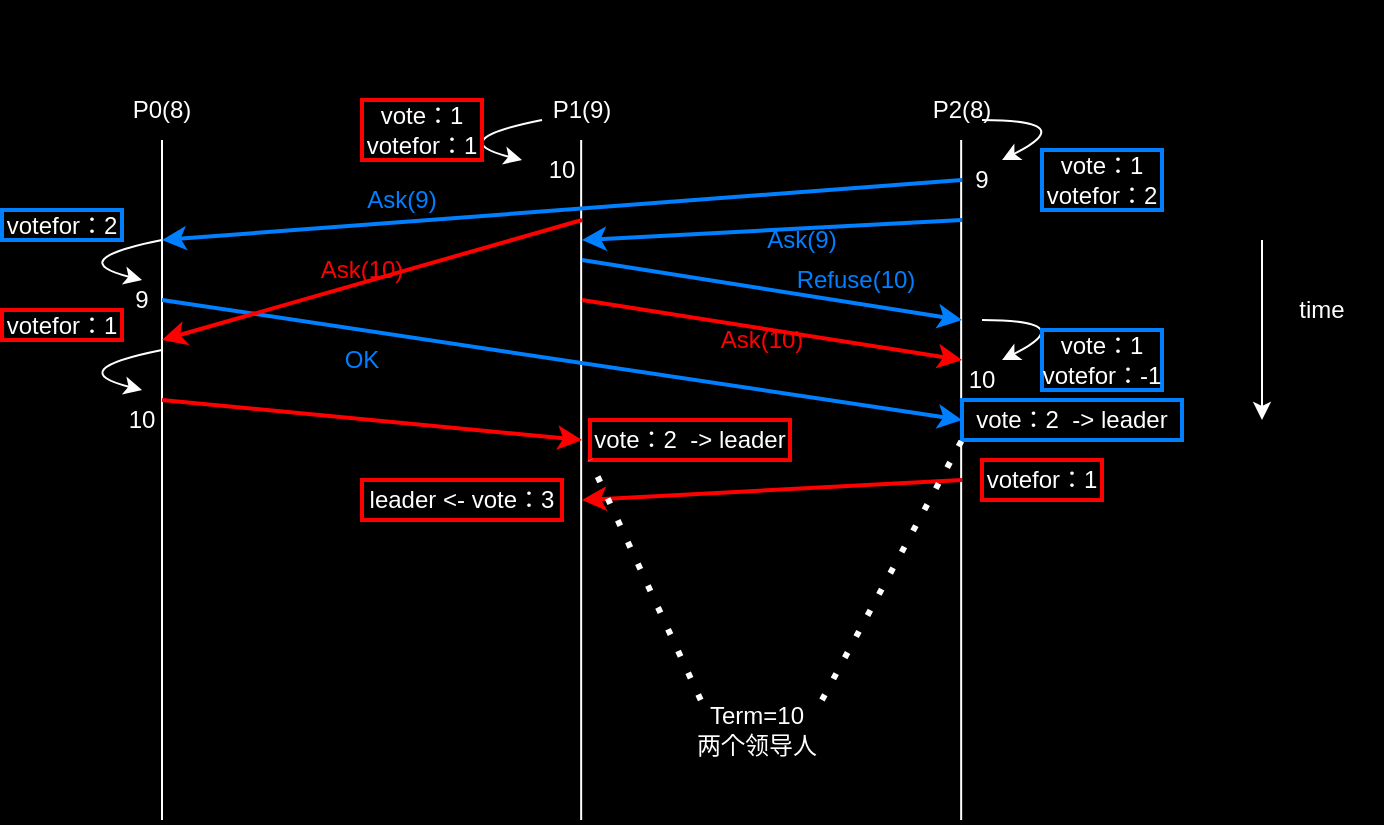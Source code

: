 <mxfile version="24.6.5" type="device">
  <diagram name="第 1 页" id="4YTSE4eZ45W9N5K_TEpb">
    <mxGraphModel dx="978" dy="526" grid="0" gridSize="10" guides="1" tooltips="1" connect="1" arrows="1" fold="1" page="1" pageScale="1" pageWidth="827" pageHeight="1169" background="#000000" math="0" shadow="0">
      <root>
        <mxCell id="0" />
        <mxCell id="1" parent="0" />
        <mxCell id="NGMO3P1ZQN5WQwCmuiat-1" value="Text" style="text;html=1;align=center;verticalAlign=middle;whiteSpace=wrap;rounded=0;" parent="1" vertex="1">
          <mxGeometry x="70" y="40" width="60" height="30" as="geometry" />
        </mxCell>
        <mxCell id="8ZOh0PptQuqyN855rmt1-1" value="&lt;font color=&quot;#ffffff&quot;&gt;P0(8)&lt;/font&gt;" style="text;html=1;align=center;verticalAlign=middle;whiteSpace=wrap;rounded=0;" vertex="1" parent="1">
          <mxGeometry x="70" y="80" width="60" height="30" as="geometry" />
        </mxCell>
        <mxCell id="8ZOh0PptQuqyN855rmt1-2" value="&lt;font color=&quot;#ffffff&quot;&gt;P1(9)&lt;/font&gt;" style="text;html=1;align=center;verticalAlign=middle;whiteSpace=wrap;rounded=0;" vertex="1" parent="1">
          <mxGeometry x="280" y="80" width="60" height="30" as="geometry" />
        </mxCell>
        <mxCell id="8ZOh0PptQuqyN855rmt1-3" value="&lt;font color=&quot;#ffffff&quot;&gt;P2(8)&lt;/font&gt;" style="text;html=1;align=center;verticalAlign=middle;whiteSpace=wrap;rounded=0;" vertex="1" parent="1">
          <mxGeometry x="470" y="80" width="60" height="30" as="geometry" />
        </mxCell>
        <mxCell id="8ZOh0PptQuqyN855rmt1-4" value="" style="endArrow=classic;html=1;rounded=0;strokeColor=#FFFFFF;" edge="1" parent="1">
          <mxGeometry width="50" height="50" relative="1" as="geometry">
            <mxPoint x="650" y="160" as="sourcePoint" />
            <mxPoint x="650" y="250" as="targetPoint" />
          </mxGeometry>
        </mxCell>
        <mxCell id="8ZOh0PptQuqyN855rmt1-6" value="&lt;font color=&quot;#ffffff&quot;&gt;time&lt;/font&gt;" style="text;html=1;align=center;verticalAlign=middle;whiteSpace=wrap;rounded=0;" vertex="1" parent="1">
          <mxGeometry x="650" y="180" width="60" height="30" as="geometry" />
        </mxCell>
        <mxCell id="8ZOh0PptQuqyN855rmt1-7" value="" style="endArrow=none;html=1;rounded=0;strokeColor=#FFFFFF;" edge="1" parent="1">
          <mxGeometry width="50" height="50" relative="1" as="geometry">
            <mxPoint x="100" y="450" as="sourcePoint" />
            <mxPoint x="100" y="110" as="targetPoint" />
          </mxGeometry>
        </mxCell>
        <mxCell id="8ZOh0PptQuqyN855rmt1-8" value="" style="endArrow=none;html=1;rounded=0;strokeColor=#FFFFFF;" edge="1" parent="1">
          <mxGeometry width="50" height="50" relative="1" as="geometry">
            <mxPoint x="309.58" y="450" as="sourcePoint" />
            <mxPoint x="309.58" y="110" as="targetPoint" />
          </mxGeometry>
        </mxCell>
        <mxCell id="8ZOh0PptQuqyN855rmt1-9" value="" style="endArrow=none;html=1;rounded=0;strokeColor=#FFFFFF;" edge="1" parent="1">
          <mxGeometry width="50" height="50" relative="1" as="geometry">
            <mxPoint x="499.58" y="450" as="sourcePoint" />
            <mxPoint x="499.58" y="110" as="targetPoint" />
          </mxGeometry>
        </mxCell>
        <mxCell id="8ZOh0PptQuqyN855rmt1-10" value="" style="curved=1;endArrow=classic;html=1;rounded=0;strokeColor=#FFFFFF;" edge="1" parent="1">
          <mxGeometry width="50" height="50" relative="1" as="geometry">
            <mxPoint x="510" y="100" as="sourcePoint" />
            <mxPoint x="520" y="120" as="targetPoint" />
            <Array as="points">
              <mxPoint x="560" y="100" />
            </Array>
          </mxGeometry>
        </mxCell>
        <mxCell id="8ZOh0PptQuqyN855rmt1-11" value="&lt;font color=&quot;#ffffff&quot;&gt;9&lt;/font&gt;" style="text;html=1;align=center;verticalAlign=middle;whiteSpace=wrap;rounded=0;" vertex="1" parent="1">
          <mxGeometry x="500" y="120" width="20" height="20" as="geometry" />
        </mxCell>
        <mxCell id="8ZOh0PptQuqyN855rmt1-12" value="" style="endArrow=classic;html=1;rounded=0;strokeColor=#007FFF;curved=0;strokeWidth=2;" edge="1" parent="1">
          <mxGeometry width="50" height="50" relative="1" as="geometry">
            <mxPoint x="500" y="130" as="sourcePoint" />
            <mxPoint x="100" y="160" as="targetPoint" />
          </mxGeometry>
        </mxCell>
        <mxCell id="8ZOh0PptQuqyN855rmt1-13" value="&lt;font color=&quot;#ffffff&quot;&gt;vote：1&lt;/font&gt;&lt;div&gt;&lt;font color=&quot;#ffffff&quot;&gt;votefor：2&lt;/font&gt;&lt;/div&gt;" style="text;html=1;align=center;verticalAlign=middle;whiteSpace=wrap;rounded=0;strokeWidth=2;strokeColor=#007FFF;" vertex="1" parent="1">
          <mxGeometry x="540" y="115" width="60" height="30" as="geometry" />
        </mxCell>
        <mxCell id="8ZOh0PptQuqyN855rmt1-14" value="" style="endArrow=classic;html=1;rounded=0;strokeColor=#007FFF;strokeWidth=2;" edge="1" parent="1">
          <mxGeometry width="50" height="50" relative="1" as="geometry">
            <mxPoint x="100" y="190" as="sourcePoint" />
            <mxPoint x="500" y="250" as="targetPoint" />
          </mxGeometry>
        </mxCell>
        <mxCell id="8ZOh0PptQuqyN855rmt1-18" value="" style="curved=1;endArrow=classic;html=1;rounded=0;strokeColor=#FFFFFF;" edge="1" parent="1">
          <mxGeometry width="50" height="50" relative="1" as="geometry">
            <mxPoint x="100" y="160" as="sourcePoint" />
            <mxPoint x="90" y="180" as="targetPoint" />
            <Array as="points">
              <mxPoint x="50" y="170" />
            </Array>
          </mxGeometry>
        </mxCell>
        <mxCell id="8ZOh0PptQuqyN855rmt1-19" value="&lt;font color=&quot;#ffffff&quot;&gt;9&lt;/font&gt;" style="text;html=1;align=center;verticalAlign=middle;whiteSpace=wrap;rounded=0;" vertex="1" parent="1">
          <mxGeometry x="80" y="180" width="20" height="20" as="geometry" />
        </mxCell>
        <mxCell id="8ZOh0PptQuqyN855rmt1-21" value="&lt;font color=&quot;#007fff&quot;&gt;Ask(9)&lt;/font&gt;" style="text;html=1;align=center;verticalAlign=middle;whiteSpace=wrap;rounded=0;" vertex="1" parent="1">
          <mxGeometry x="200" y="130" width="40" height="20" as="geometry" />
        </mxCell>
        <mxCell id="8ZOh0PptQuqyN855rmt1-23" value="&lt;font color=&quot;#007fff&quot;&gt;OK&lt;/font&gt;" style="text;html=1;align=center;verticalAlign=middle;whiteSpace=wrap;rounded=0;" vertex="1" parent="1">
          <mxGeometry x="180" y="210" width="40" height="20" as="geometry" />
        </mxCell>
        <mxCell id="8ZOh0PptQuqyN855rmt1-24" value="&lt;font color=&quot;#ffffff&quot;&gt;vote：2&amp;nbsp;&amp;nbsp;&lt;/font&gt;&lt;span style=&quot;color: rgb(255, 255, 255); background-color: initial;&quot;&gt;-&amp;gt; leader&lt;/span&gt;" style="text;html=1;align=center;verticalAlign=middle;whiteSpace=wrap;rounded=0;strokeWidth=2;strokeColor=#007FFF;" vertex="1" parent="1">
          <mxGeometry x="500" y="240" width="110" height="20" as="geometry" />
        </mxCell>
        <mxCell id="8ZOh0PptQuqyN855rmt1-25" value="" style="endArrow=classic;html=1;rounded=0;strokeColor=#007FFF;strokeWidth=2;" edge="1" parent="1">
          <mxGeometry width="50" height="50" relative="1" as="geometry">
            <mxPoint x="500" y="150" as="sourcePoint" />
            <mxPoint x="310" y="160" as="targetPoint" />
          </mxGeometry>
        </mxCell>
        <mxCell id="8ZOh0PptQuqyN855rmt1-26" value="&lt;font color=&quot;#007fff&quot;&gt;Ask(9)&lt;/font&gt;" style="text;html=1;align=center;verticalAlign=middle;whiteSpace=wrap;rounded=0;" vertex="1" parent="1">
          <mxGeometry x="400" y="150" width="40" height="20" as="geometry" />
        </mxCell>
        <mxCell id="8ZOh0PptQuqyN855rmt1-27" value="" style="endArrow=classic;html=1;rounded=0;strokeColor=#007FFF;strokeWidth=2;" edge="1" parent="1">
          <mxGeometry width="50" height="50" relative="1" as="geometry">
            <mxPoint x="310" y="170" as="sourcePoint" />
            <mxPoint x="500" y="200" as="targetPoint" />
          </mxGeometry>
        </mxCell>
        <mxCell id="8ZOh0PptQuqyN855rmt1-28" value="&lt;font color=&quot;#007fff&quot;&gt;Refuse(10)&lt;/font&gt;" style="text;html=1;align=center;verticalAlign=middle;whiteSpace=wrap;rounded=0;" vertex="1" parent="1">
          <mxGeometry x="414" y="170" width="66" height="20" as="geometry" />
        </mxCell>
        <mxCell id="8ZOh0PptQuqyN855rmt1-29" value="" style="curved=1;endArrow=classic;html=1;rounded=0;strokeColor=#FFFFFF;" edge="1" parent="1">
          <mxGeometry width="50" height="50" relative="1" as="geometry">
            <mxPoint x="510" y="200" as="sourcePoint" />
            <mxPoint x="520" y="220" as="targetPoint" />
            <Array as="points">
              <mxPoint x="560" y="200" />
            </Array>
          </mxGeometry>
        </mxCell>
        <mxCell id="8ZOh0PptQuqyN855rmt1-30" value="&lt;font color=&quot;#ffffff&quot;&gt;10&lt;/font&gt;" style="text;html=1;align=center;verticalAlign=middle;whiteSpace=wrap;rounded=0;" vertex="1" parent="1">
          <mxGeometry x="500" y="220" width="20" height="20" as="geometry" />
        </mxCell>
        <mxCell id="8ZOh0PptQuqyN855rmt1-31" value="&lt;font color=&quot;#ffffff&quot;&gt;vote：1&lt;/font&gt;&lt;div&gt;&lt;font color=&quot;#ffffff&quot;&gt;votefor：-1&lt;/font&gt;&lt;/div&gt;" style="text;html=1;align=center;verticalAlign=middle;whiteSpace=wrap;rounded=0;strokeWidth=2;strokeColor=#007FFF;" vertex="1" parent="1">
          <mxGeometry x="540" y="205" width="60" height="30" as="geometry" />
        </mxCell>
        <mxCell id="8ZOh0PptQuqyN855rmt1-33" value="&lt;div&gt;&lt;font color=&quot;#ffffff&quot;&gt;votefor：2&lt;/font&gt;&lt;/div&gt;" style="text;html=1;align=center;verticalAlign=middle;whiteSpace=wrap;rounded=0;strokeWidth=2;strokeColor=#007FFF;" vertex="1" parent="1">
          <mxGeometry x="20" y="145" width="60" height="15" as="geometry" />
        </mxCell>
        <mxCell id="8ZOh0PptQuqyN855rmt1-34" value="" style="curved=1;endArrow=classic;html=1;rounded=0;strokeColor=#FFFFFF;" edge="1" parent="1">
          <mxGeometry width="50" height="50" relative="1" as="geometry">
            <mxPoint x="290" y="100" as="sourcePoint" />
            <mxPoint x="280" y="120" as="targetPoint" />
            <Array as="points">
              <mxPoint x="240" y="110" />
            </Array>
          </mxGeometry>
        </mxCell>
        <mxCell id="8ZOh0PptQuqyN855rmt1-35" value="&lt;font color=&quot;#ffffff&quot;&gt;10&lt;/font&gt;" style="text;html=1;align=center;verticalAlign=middle;whiteSpace=wrap;rounded=0;" vertex="1" parent="1">
          <mxGeometry x="290" y="115" width="20" height="20" as="geometry" />
        </mxCell>
        <mxCell id="8ZOh0PptQuqyN855rmt1-37" value="&lt;font color=&quot;#ffffff&quot;&gt;vote：1&lt;/font&gt;&lt;div&gt;&lt;font color=&quot;#ffffff&quot;&gt;votefor：1&lt;/font&gt;&lt;/div&gt;" style="text;html=1;align=center;verticalAlign=middle;whiteSpace=wrap;rounded=0;strokeWidth=2;strokeColor=#FF0000;" vertex="1" parent="1">
          <mxGeometry x="200" y="90" width="60" height="30" as="geometry" />
        </mxCell>
        <mxCell id="8ZOh0PptQuqyN855rmt1-38" value="" style="endArrow=classic;html=1;rounded=0;strokeColor=#FF0000;strokeWidth=2;" edge="1" parent="1">
          <mxGeometry width="50" height="50" relative="1" as="geometry">
            <mxPoint x="310" y="150" as="sourcePoint" />
            <mxPoint x="100" y="210" as="targetPoint" />
          </mxGeometry>
        </mxCell>
        <mxCell id="8ZOh0PptQuqyN855rmt1-39" value="&lt;font color=&quot;#ff0000&quot;&gt;Ask(10)&lt;/font&gt;" style="text;html=1;align=center;verticalAlign=middle;whiteSpace=wrap;rounded=0;" vertex="1" parent="1">
          <mxGeometry x="180" y="165" width="40" height="20" as="geometry" />
        </mxCell>
        <mxCell id="8ZOh0PptQuqyN855rmt1-41" value="" style="curved=1;endArrow=classic;html=1;rounded=0;strokeColor=#FFFFFF;" edge="1" parent="1">
          <mxGeometry width="50" height="50" relative="1" as="geometry">
            <mxPoint x="100" y="215" as="sourcePoint" />
            <mxPoint x="90" y="235" as="targetPoint" />
            <Array as="points">
              <mxPoint x="50" y="225" />
            </Array>
          </mxGeometry>
        </mxCell>
        <mxCell id="8ZOh0PptQuqyN855rmt1-42" value="&lt;font color=&quot;#ffffff&quot;&gt;10&lt;/font&gt;" style="text;html=1;align=center;verticalAlign=middle;whiteSpace=wrap;rounded=0;" vertex="1" parent="1">
          <mxGeometry x="80" y="240" width="20" height="20" as="geometry" />
        </mxCell>
        <mxCell id="8ZOh0PptQuqyN855rmt1-43" value="&lt;div&gt;&lt;font color=&quot;#ffffff&quot;&gt;votefor：1&lt;/font&gt;&lt;/div&gt;" style="text;html=1;align=center;verticalAlign=middle;whiteSpace=wrap;rounded=0;strokeWidth=2;strokeColor=#FF0000;" vertex="1" parent="1">
          <mxGeometry x="20" y="195" width="60" height="15" as="geometry" />
        </mxCell>
        <mxCell id="8ZOh0PptQuqyN855rmt1-44" value="" style="endArrow=classic;html=1;rounded=0;strokeColor=#FF0000;strokeWidth=2;" edge="1" parent="1">
          <mxGeometry width="50" height="50" relative="1" as="geometry">
            <mxPoint x="310" y="190" as="sourcePoint" />
            <mxPoint x="500" y="220" as="targetPoint" />
          </mxGeometry>
        </mxCell>
        <mxCell id="8ZOh0PptQuqyN855rmt1-45" value="&lt;font color=&quot;#ff0000&quot;&gt;Ask(10)&lt;/font&gt;" style="text;html=1;align=center;verticalAlign=middle;whiteSpace=wrap;rounded=0;" vertex="1" parent="1">
          <mxGeometry x="380" y="200" width="40" height="20" as="geometry" />
        </mxCell>
        <mxCell id="8ZOh0PptQuqyN855rmt1-46" value="" style="endArrow=classic;html=1;rounded=0;strokeColor=#FF0000;strokeWidth=2;" edge="1" parent="1">
          <mxGeometry width="50" height="50" relative="1" as="geometry">
            <mxPoint x="100" y="240" as="sourcePoint" />
            <mxPoint x="310" y="260" as="targetPoint" />
          </mxGeometry>
        </mxCell>
        <mxCell id="8ZOh0PptQuqyN855rmt1-47" value="&lt;font color=&quot;#ffffff&quot;&gt;vote：2&amp;nbsp;&amp;nbsp;&lt;/font&gt;&lt;span style=&quot;background-color: initial; color: rgb(255, 255, 255);&quot;&gt;-&amp;gt; leader&lt;/span&gt;" style="text;html=1;align=center;verticalAlign=middle;whiteSpace=wrap;rounded=0;strokeWidth=2;strokeColor=#FF0000;" vertex="1" parent="1">
          <mxGeometry x="314" y="250" width="100" height="20" as="geometry" />
        </mxCell>
        <mxCell id="8ZOh0PptQuqyN855rmt1-48" value="" style="endArrow=classic;html=1;rounded=0;strokeColor=#FF0000;strokeWidth=2;" edge="1" parent="1">
          <mxGeometry width="50" height="50" relative="1" as="geometry">
            <mxPoint x="500" y="280" as="sourcePoint" />
            <mxPoint x="310" y="290" as="targetPoint" />
          </mxGeometry>
        </mxCell>
        <mxCell id="8ZOh0PptQuqyN855rmt1-49" value="&lt;div&gt;&lt;font color=&quot;#ffffff&quot;&gt;votefor：1&lt;/font&gt;&lt;/div&gt;" style="text;html=1;align=center;verticalAlign=middle;whiteSpace=wrap;rounded=0;strokeWidth=2;strokeColor=#FF0000;" vertex="1" parent="1">
          <mxGeometry x="510" y="270" width="60" height="20" as="geometry" />
        </mxCell>
        <mxCell id="8ZOh0PptQuqyN855rmt1-50" value="&lt;font color=&quot;#ffffff&quot;&gt;leader &amp;lt;- vote：3&lt;/font&gt;" style="text;html=1;align=center;verticalAlign=middle;whiteSpace=wrap;rounded=0;strokeWidth=2;strokeColor=#FF0000;" vertex="1" parent="1">
          <mxGeometry x="200" y="280" width="100" height="20" as="geometry" />
        </mxCell>
        <mxCell id="8ZOh0PptQuqyN855rmt1-51" value="" style="endArrow=none;dashed=1;html=1;dashPattern=1 3;strokeWidth=3;rounded=0;strokeColor=#FFFFFF;entryX=0;entryY=1;entryDx=0;entryDy=0;exitX=0.067;exitY=0;exitDx=0;exitDy=0;exitPerimeter=0;" edge="1" parent="1" source="8ZOh0PptQuqyN855rmt1-54" target="8ZOh0PptQuqyN855rmt1-47">
          <mxGeometry width="50" height="50" relative="1" as="geometry">
            <mxPoint x="370" y="390" as="sourcePoint" />
            <mxPoint x="300" y="300" as="targetPoint" />
          </mxGeometry>
        </mxCell>
        <mxCell id="8ZOh0PptQuqyN855rmt1-52" value="" style="endArrow=none;dashed=1;html=1;dashPattern=1 3;strokeWidth=3;rounded=0;strokeColor=#FFFFFF;entryX=0;entryY=1;entryDx=0;entryDy=0;exitX=1;exitY=0;exitDx=0;exitDy=0;" edge="1" parent="1" source="8ZOh0PptQuqyN855rmt1-54" target="8ZOh0PptQuqyN855rmt1-24">
          <mxGeometry width="50" height="50" relative="1" as="geometry">
            <mxPoint x="414" y="390" as="sourcePoint" />
            <mxPoint x="334" y="300" as="targetPoint" />
          </mxGeometry>
        </mxCell>
        <mxCell id="8ZOh0PptQuqyN855rmt1-54" value="&lt;font color=&quot;#ffffff&quot;&gt;Term=10&lt;/font&gt;&lt;div&gt;&lt;font color=&quot;#ffffff&quot;&gt;两个领导人&lt;/font&gt;&lt;/div&gt;" style="text;html=1;align=center;verticalAlign=middle;whiteSpace=wrap;rounded=0;strokeWidth=2;strokeColor=none;" vertex="1" parent="1">
          <mxGeometry x="365" y="390" width="65" height="30" as="geometry" />
        </mxCell>
      </root>
    </mxGraphModel>
  </diagram>
</mxfile>
